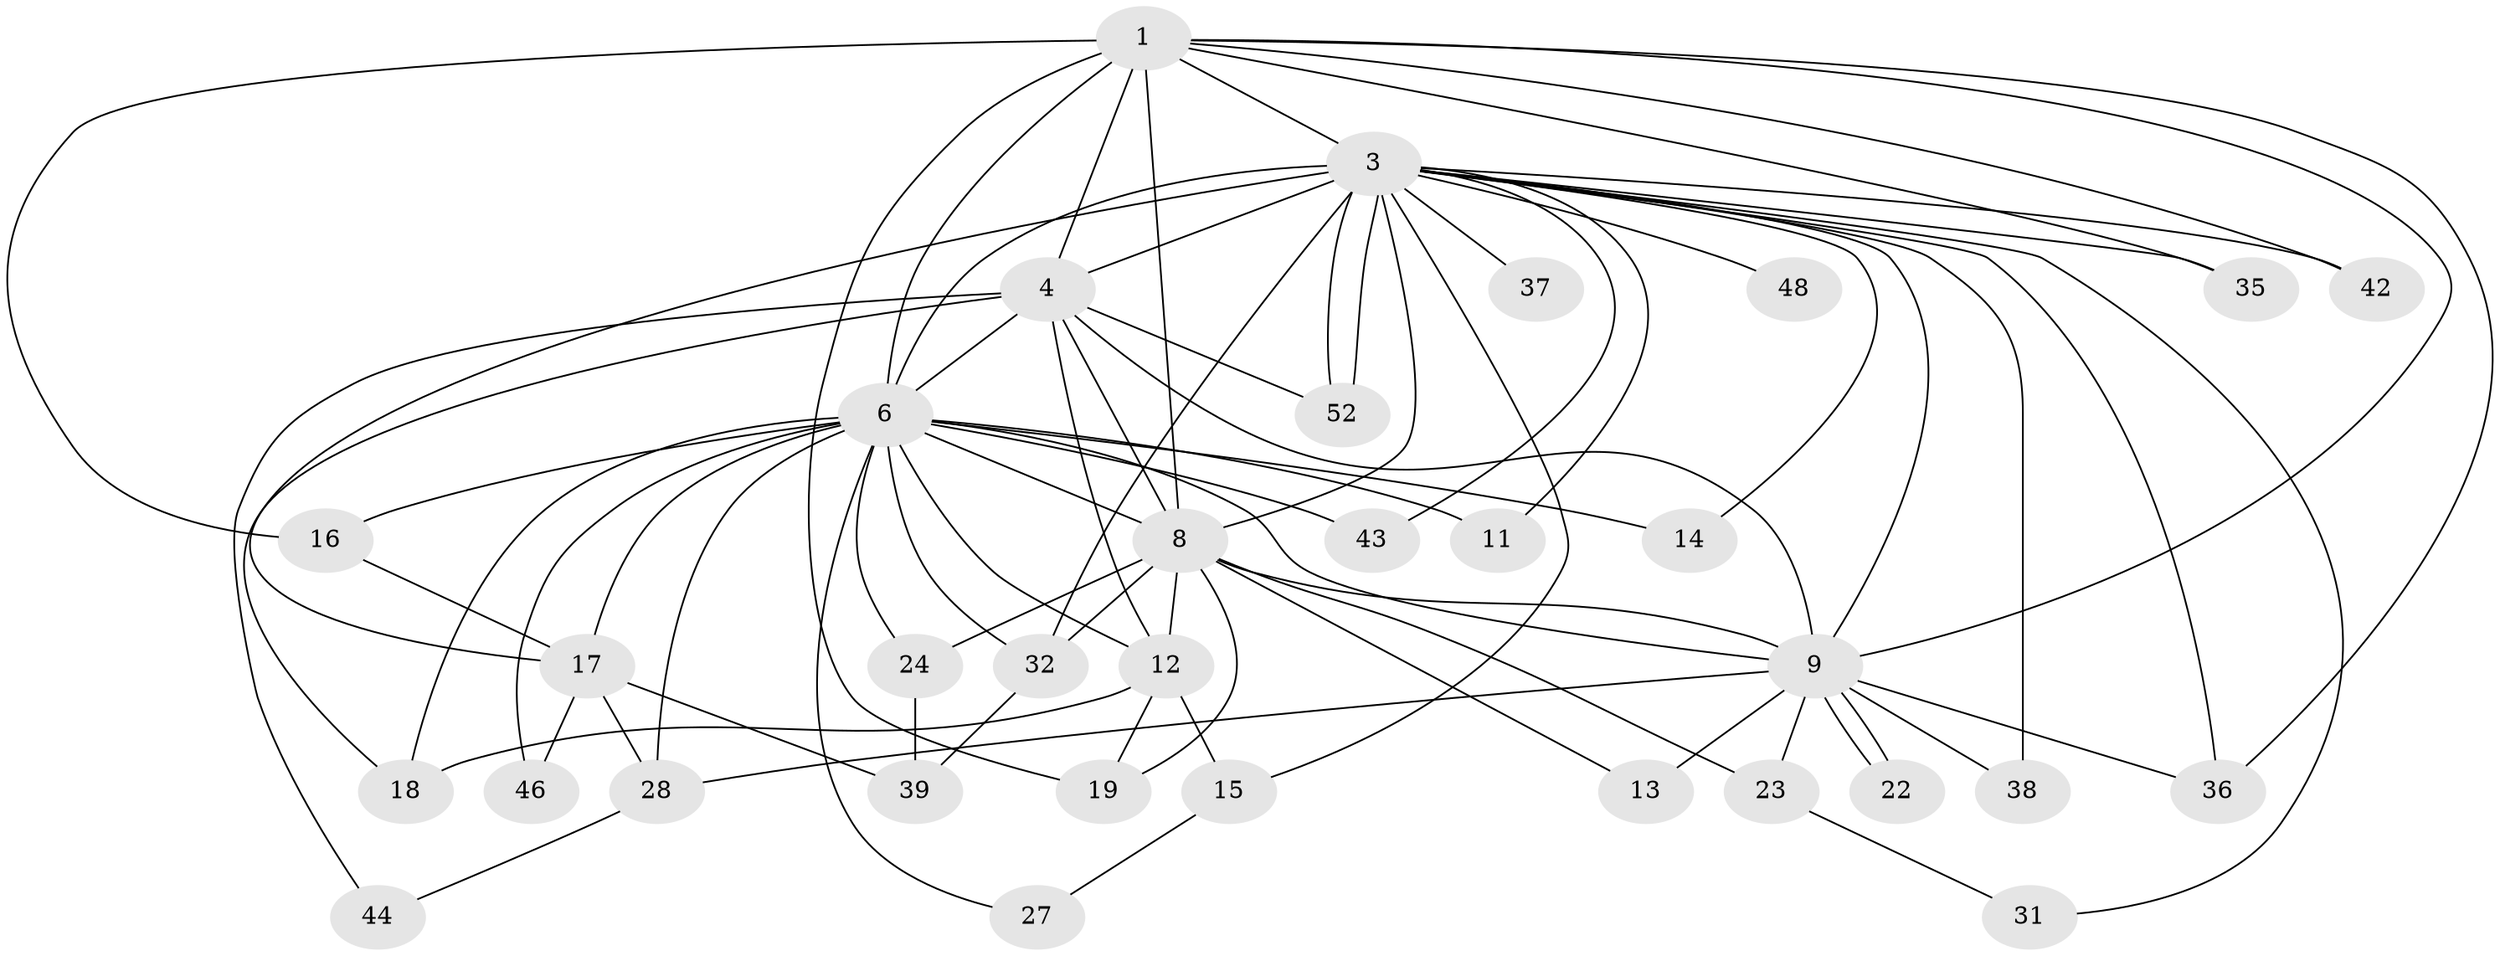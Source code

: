 // original degree distribution, {12: 0.015151515151515152, 11: 0.015151515151515152, 25: 0.015151515151515152, 14: 0.015151515151515152, 20: 0.030303030303030304, 17: 0.030303030303030304, 13: 0.015151515151515152, 19: 0.015151515151515152, 2: 0.5151515151515151, 6: 0.015151515151515152, 3: 0.25757575757575757, 8: 0.015151515151515152, 5: 0.015151515151515152, 4: 0.030303030303030304}
// Generated by graph-tools (version 1.1) at 2025/13/03/09/25 04:13:42]
// undirected, 33 vertices, 76 edges
graph export_dot {
graph [start="1"]
  node [color=gray90,style=filled];
  1 [super="+2"];
  3 [super="+60+59+57+49+5"];
  4 [super="+30+50"];
  6 [super="+51+7+64+26"];
  8 [super="+54+41"];
  9 [super="+53+34+33"];
  11;
  12;
  13;
  14;
  15;
  16 [super="+29"];
  17;
  18;
  19;
  22;
  23;
  24;
  27;
  28 [super="+40"];
  31;
  32;
  35;
  36;
  37;
  38;
  39 [super="+62"];
  42;
  43;
  44;
  46;
  48;
  52;
  1 -- 3 [weight=4];
  1 -- 4 [weight=2];
  1 -- 6 [weight=6];
  1 -- 8 [weight=2];
  1 -- 9 [weight=2];
  1 -- 16;
  1 -- 19;
  1 -- 42;
  1 -- 35;
  1 -- 36;
  3 -- 4 [weight=4];
  3 -- 6 [weight=9];
  3 -- 8 [weight=4];
  3 -- 9 [weight=4];
  3 -- 11;
  3 -- 14 [weight=2];
  3 -- 15;
  3 -- 31;
  3 -- 32;
  3 -- 35;
  3 -- 37 [weight=3];
  3 -- 38;
  3 -- 42;
  3 -- 43 [weight=2];
  3 -- 52;
  3 -- 52;
  3 -- 36;
  3 -- 48;
  3 -- 17 [weight=2];
  4 -- 6 [weight=4];
  4 -- 8;
  4 -- 9;
  4 -- 44;
  4 -- 12;
  4 -- 52;
  4 -- 18;
  6 -- 8 [weight=5];
  6 -- 9 [weight=5];
  6 -- 12;
  6 -- 17 [weight=2];
  6 -- 32;
  6 -- 11;
  6 -- 16;
  6 -- 18;
  6 -- 24;
  6 -- 27;
  6 -- 28;
  6 -- 43;
  6 -- 46;
  6 -- 14;
  8 -- 9;
  8 -- 12;
  8 -- 13;
  8 -- 23;
  8 -- 24;
  8 -- 19;
  8 -- 32;
  9 -- 13;
  9 -- 22;
  9 -- 22;
  9 -- 23;
  9 -- 28 [weight=2];
  9 -- 38;
  9 -- 36;
  12 -- 15;
  12 -- 18;
  12 -- 19;
  15 -- 27;
  16 -- 17;
  17 -- 39;
  17 -- 46;
  17 -- 28;
  23 -- 31;
  24 -- 39;
  28 -- 44;
  32 -- 39;
}

